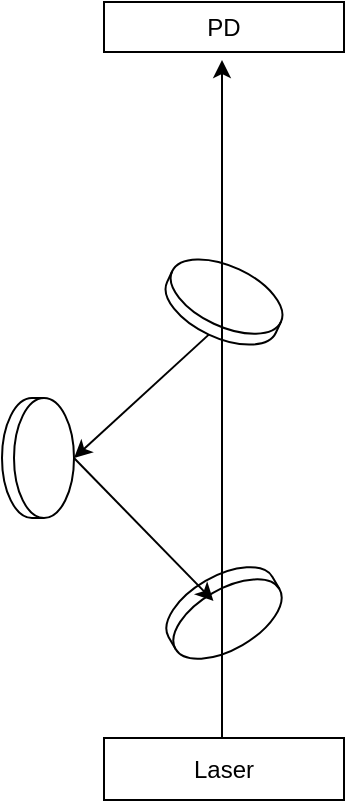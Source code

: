 <mxfile version="20.6.0" type="github">
  <diagram id="Ubsr9lHaoQ69G1aPTO2z" name="第 1 页">
    <mxGraphModel dx="924" dy="496" grid="0" gridSize="10" guides="1" tooltips="1" connect="1" arrows="1" fold="1" page="1" pageScale="1" pageWidth="827" pageHeight="1169" math="0" shadow="0">
      <root>
        <mxCell id="0" />
        <mxCell id="1" parent="0" />
        <mxCell id="nS1mC-aoXnAh1tA3E5AT-1" value="" style="shape=cylinder3;whiteSpace=wrap;html=1;boundedLbl=1;backgroundOutline=1;size=15;rotation=90;" vertex="1" parent="1">
          <mxGeometry x="62" y="256" width="60" height="36" as="geometry" />
        </mxCell>
        <mxCell id="nS1mC-aoXnAh1tA3E5AT-2" value="" style="shape=cylinder3;whiteSpace=wrap;html=1;boundedLbl=1;backgroundOutline=1;size=15;rotation=25;" vertex="1" parent="1">
          <mxGeometry x="155" y="178" width="60" height="36" as="geometry" />
        </mxCell>
        <mxCell id="nS1mC-aoXnAh1tA3E5AT-3" value="" style="shape=cylinder3;whiteSpace=wrap;html=1;boundedLbl=1;backgroundOutline=1;size=15;rotation=-210;" vertex="1" parent="1">
          <mxGeometry x="155" y="333" width="60" height="37" as="geometry" />
        </mxCell>
        <mxCell id="nS1mC-aoXnAh1tA3E5AT-4" value="" style="endArrow=classic;html=1;rounded=0;" edge="1" parent="1">
          <mxGeometry width="50" height="50" relative="1" as="geometry">
            <mxPoint x="184" y="438" as="sourcePoint" />
            <mxPoint x="184" y="75" as="targetPoint" />
          </mxGeometry>
        </mxCell>
        <mxCell id="nS1mC-aoXnAh1tA3E5AT-5" value="" style="endArrow=classic;html=1;rounded=0;entryX=0.5;entryY=0;entryDx=0;entryDy=0;entryPerimeter=0;exitX=0.5;exitY=1;exitDx=0;exitDy=0;exitPerimeter=0;" edge="1" parent="1" source="nS1mC-aoXnAh1tA3E5AT-2" target="nS1mC-aoXnAh1tA3E5AT-1">
          <mxGeometry width="50" height="50" relative="1" as="geometry">
            <mxPoint x="184" y="161" as="sourcePoint" />
            <mxPoint x="56" y="246" as="targetPoint" />
          </mxGeometry>
        </mxCell>
        <mxCell id="nS1mC-aoXnAh1tA3E5AT-6" value="" style="endArrow=classic;html=1;rounded=0;exitX=0.5;exitY=0;exitDx=0;exitDy=0;exitPerimeter=0;entryX=0.526;entryY=0.712;entryDx=0;entryDy=0;entryPerimeter=0;" edge="1" parent="1" source="nS1mC-aoXnAh1tA3E5AT-1" target="nS1mC-aoXnAh1tA3E5AT-3">
          <mxGeometry width="50" height="50" relative="1" as="geometry">
            <mxPoint x="-61" y="331" as="sourcePoint" />
            <mxPoint x="96" y="400" as="targetPoint" />
          </mxGeometry>
        </mxCell>
        <mxCell id="nS1mC-aoXnAh1tA3E5AT-9" value="PD" style="rounded=0;whiteSpace=wrap;html=1;" vertex="1" parent="1">
          <mxGeometry x="125" y="46" width="120" height="25" as="geometry" />
        </mxCell>
        <mxCell id="nS1mC-aoXnAh1tA3E5AT-10" value="Laser" style="rounded=0;whiteSpace=wrap;html=1;" vertex="1" parent="1">
          <mxGeometry x="125" y="414" width="120" height="31" as="geometry" />
        </mxCell>
      </root>
    </mxGraphModel>
  </diagram>
</mxfile>
